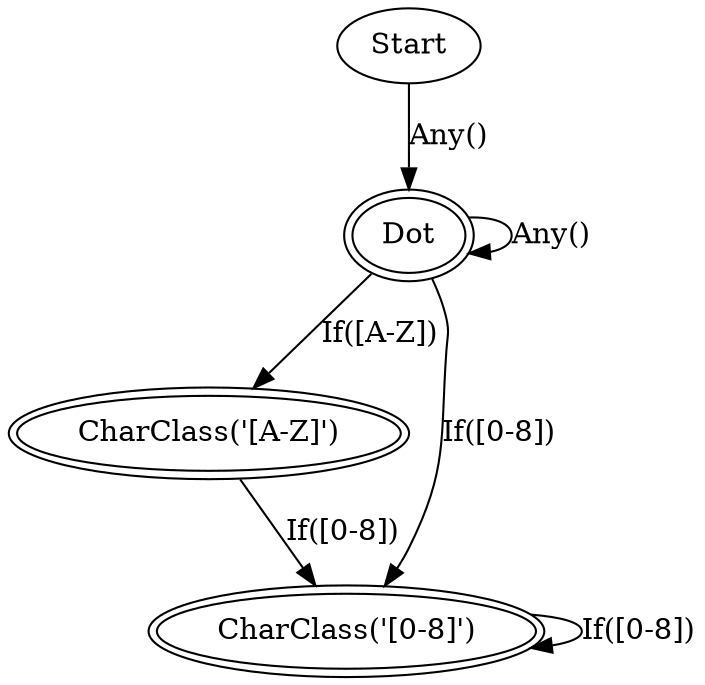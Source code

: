 digraph FSM {
node0 [label="Start"];
node0 -> node1 [label="Any()"];
node1 [label="Dot", peripheries=2];
node1 -> node1 [label="Any()"];
node1 -> node2 [label="If([A-Z])"];
node1 -> node3 [label="If([0-8])"];
node2 [label="CharClass('[A-Z]')", peripheries=2];
node2 -> node3 [label="If([0-8])"];
node3 [label="CharClass('[0-8]')", peripheries=2];
node3 -> node3 [label="If([0-8])"];
}